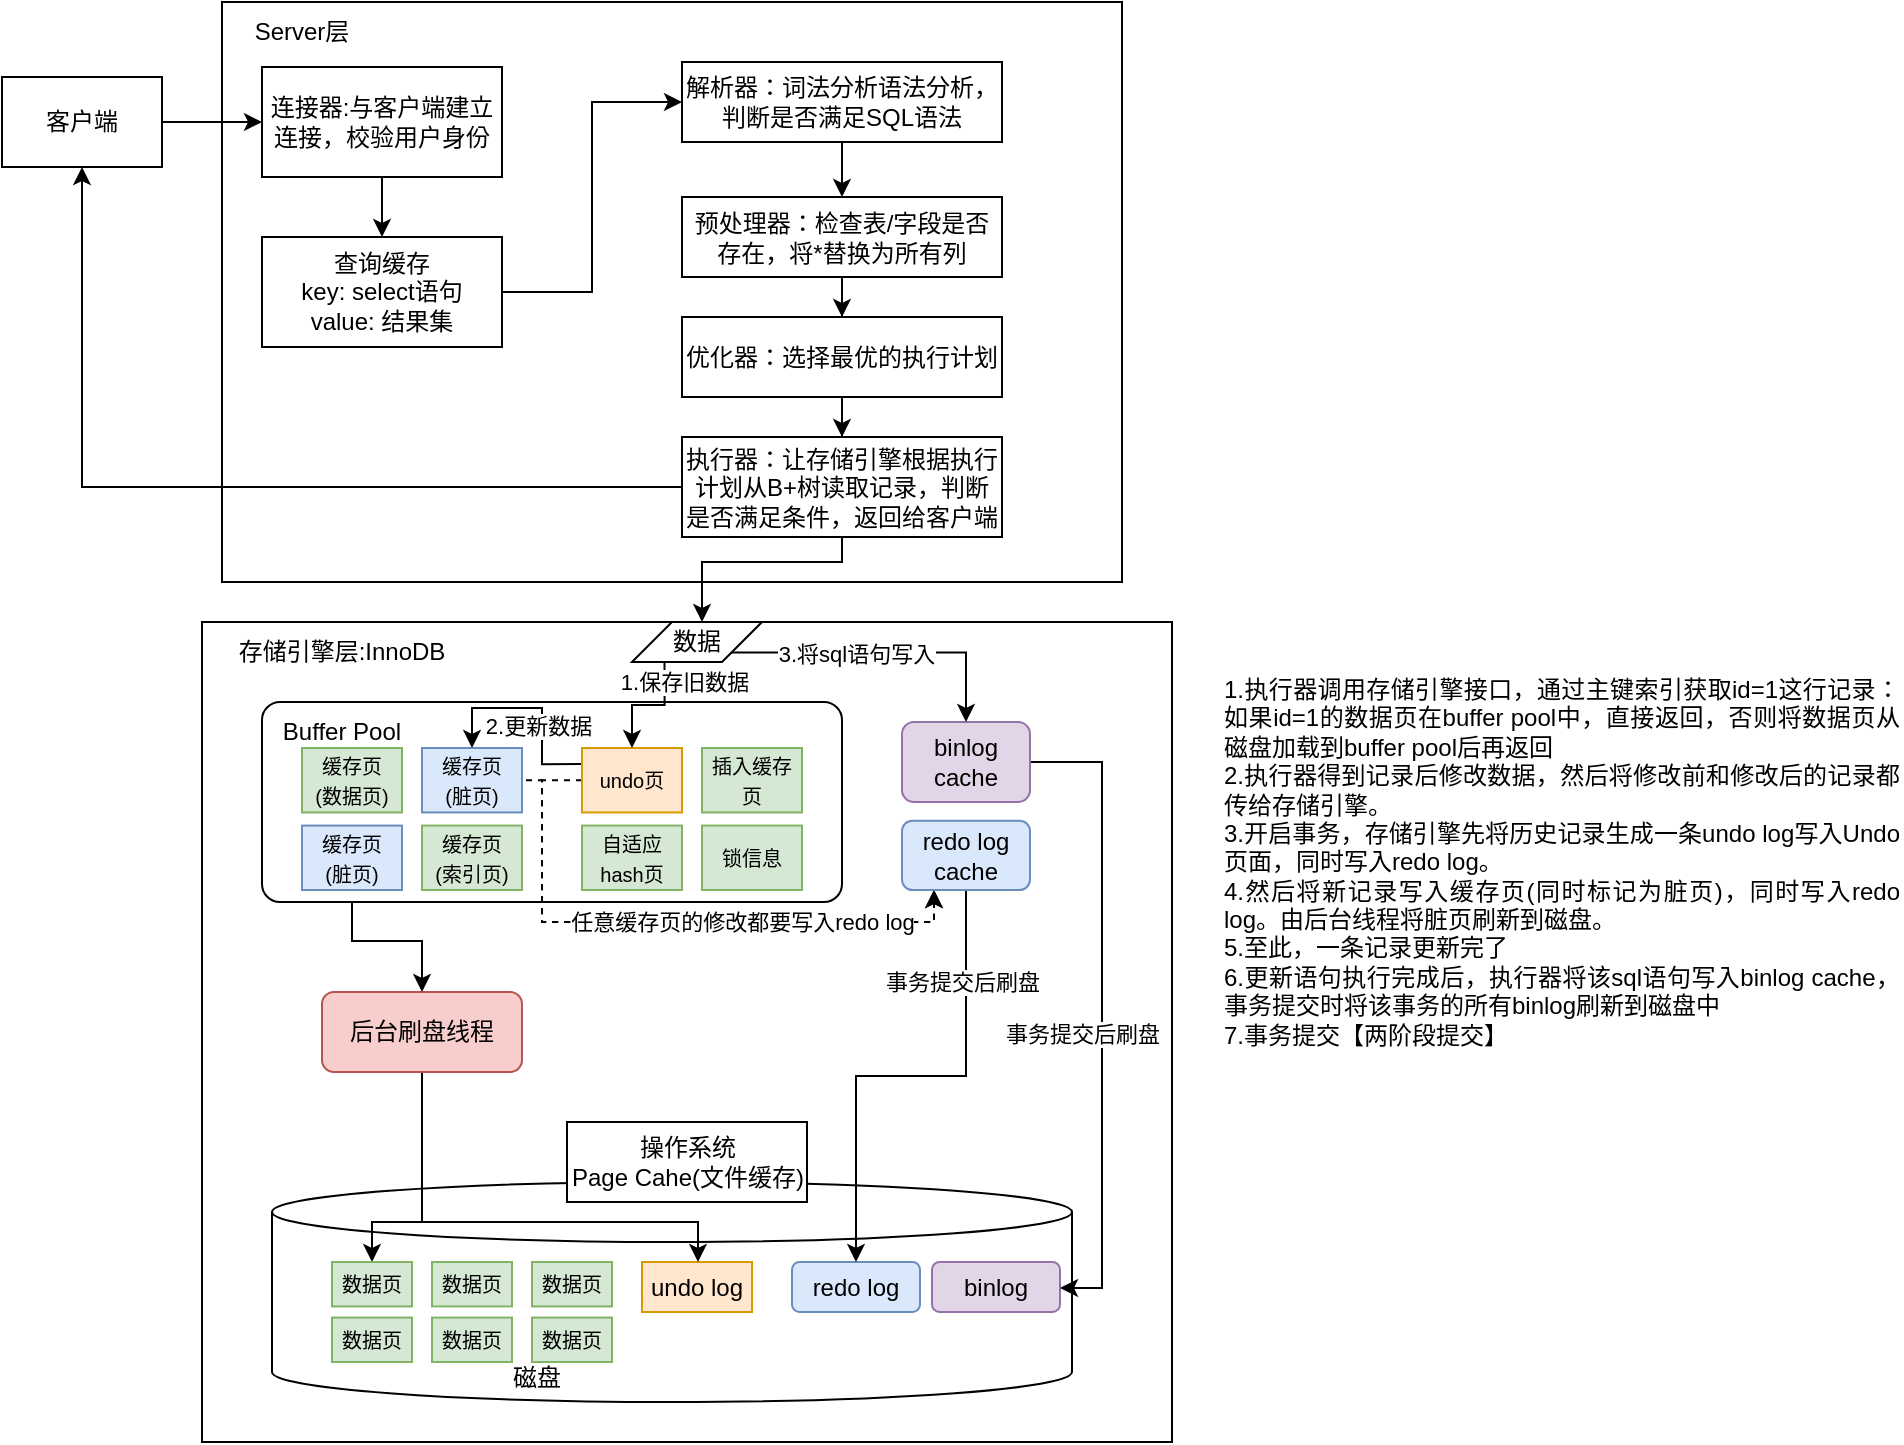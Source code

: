 <mxfile version="22.1.5" type="github">
  <diagram name="第 1 页" id="HqVkvYskfNYnTDdMrRLA">
    <mxGraphModel dx="1729" dy="462" grid="1" gridSize="10" guides="1" tooltips="1" connect="1" arrows="1" fold="1" page="1" pageScale="1" pageWidth="827" pageHeight="1169" math="0" shadow="0">
      <root>
        <mxCell id="0" />
        <mxCell id="1" parent="0" />
        <mxCell id="Hn--LBSwQNR10zAx2Buf-3" value="" style="rounded=0;whiteSpace=wrap;html=1;" parent="1" vertex="1">
          <mxGeometry x="60" y="10" width="450" height="290" as="geometry" />
        </mxCell>
        <mxCell id="Hn--LBSwQNR10zAx2Buf-4" value="" style="rounded=0;whiteSpace=wrap;html=1;" parent="1" vertex="1">
          <mxGeometry x="50" y="320" width="485" height="410" as="geometry" />
        </mxCell>
        <mxCell id="Hn--LBSwQNR10zAx2Buf-5" value="Server层" style="text;html=1;strokeColor=none;fillColor=none;align=center;verticalAlign=middle;whiteSpace=wrap;rounded=0;" parent="1" vertex="1">
          <mxGeometry x="70" y="10" width="60" height="30" as="geometry" />
        </mxCell>
        <mxCell id="Hn--LBSwQNR10zAx2Buf-6" value="存储引擎层:InnoDB" style="text;html=1;strokeColor=none;fillColor=none;align=center;verticalAlign=middle;whiteSpace=wrap;rounded=0;" parent="1" vertex="1">
          <mxGeometry x="65" y="320" width="110" height="30" as="geometry" />
        </mxCell>
        <mxCell id="jFpza9jx79DIbtN-fyIl-36" value="" style="edgeStyle=orthogonalEdgeStyle;rounded=0;orthogonalLoop=1;jettySize=auto;html=1;" edge="1" parent="1" source="Hn--LBSwQNR10zAx2Buf-7" target="jFpza9jx79DIbtN-fyIl-35">
          <mxGeometry relative="1" as="geometry" />
        </mxCell>
        <mxCell id="Hn--LBSwQNR10zAx2Buf-7" value="连接器:与客户端建立连接，校验用户身份" style="rounded=0;whiteSpace=wrap;html=1;" parent="1" vertex="1">
          <mxGeometry x="80" y="42.5" width="120" height="55" as="geometry" />
        </mxCell>
        <mxCell id="Hn--LBSwQNR10zAx2Buf-40" style="edgeStyle=orthogonalEdgeStyle;rounded=0;orthogonalLoop=1;jettySize=auto;html=1;exitX=1;exitY=0.5;exitDx=0;exitDy=0;entryX=0;entryY=0.5;entryDx=0;entryDy=0;" parent="1" source="Hn--LBSwQNR10zAx2Buf-8" target="Hn--LBSwQNR10zAx2Buf-7" edge="1">
          <mxGeometry relative="1" as="geometry" />
        </mxCell>
        <mxCell id="Hn--LBSwQNR10zAx2Buf-8" value="客户端" style="rounded=0;whiteSpace=wrap;html=1;" parent="1" vertex="1">
          <mxGeometry x="-50" y="47.5" width="80" height="45" as="geometry" />
        </mxCell>
        <mxCell id="Hn--LBSwQNR10zAx2Buf-10" value="" style="shape=cylinder3;whiteSpace=wrap;html=1;boundedLbl=1;backgroundOutline=1;size=15;" parent="1" vertex="1">
          <mxGeometry x="85" y="600" width="400" height="110" as="geometry" />
        </mxCell>
        <mxCell id="Hn--LBSwQNR10zAx2Buf-39" value="" style="edgeStyle=orthogonalEdgeStyle;rounded=0;orthogonalLoop=1;jettySize=auto;html=1;" parent="1" source="Hn--LBSwQNR10zAx2Buf-37" target="Hn--LBSwQNR10zAx2Buf-38" edge="1">
          <mxGeometry relative="1" as="geometry" />
        </mxCell>
        <mxCell id="Hn--LBSwQNR10zAx2Buf-37" value="解析器：词法分析语法分析，判断是否满足SQL语法" style="rounded=0;whiteSpace=wrap;html=1;" parent="1" vertex="1">
          <mxGeometry x="290" y="40" width="160" height="40" as="geometry" />
        </mxCell>
        <mxCell id="Hn--LBSwQNR10zAx2Buf-45" style="edgeStyle=orthogonalEdgeStyle;rounded=0;orthogonalLoop=1;jettySize=auto;html=1;" parent="1" source="Hn--LBSwQNR10zAx2Buf-38" target="Hn--LBSwQNR10zAx2Buf-42" edge="1">
          <mxGeometry relative="1" as="geometry" />
        </mxCell>
        <mxCell id="Hn--LBSwQNR10zAx2Buf-38" value="预处理器：检查表/字段是否存在，将*替换为所有列" style="whiteSpace=wrap;html=1;rounded=0;" parent="1" vertex="1">
          <mxGeometry x="290" y="107.5" width="160" height="40" as="geometry" />
        </mxCell>
        <mxCell id="Hn--LBSwQNR10zAx2Buf-46" style="edgeStyle=orthogonalEdgeStyle;rounded=0;orthogonalLoop=1;jettySize=auto;html=1;" parent="1" source="Hn--LBSwQNR10zAx2Buf-42" target="Hn--LBSwQNR10zAx2Buf-43" edge="1">
          <mxGeometry relative="1" as="geometry" />
        </mxCell>
        <mxCell id="Hn--LBSwQNR10zAx2Buf-42" value="优化器：选择最优的执行计划" style="whiteSpace=wrap;html=1;rounded=0;" parent="1" vertex="1">
          <mxGeometry x="290" y="167.5" width="160" height="40" as="geometry" />
        </mxCell>
        <mxCell id="Hn--LBSwQNR10zAx2Buf-48" style="edgeStyle=orthogonalEdgeStyle;rounded=0;orthogonalLoop=1;jettySize=auto;html=1;entryX=0.5;entryY=1;entryDx=0;entryDy=0;" parent="1" source="Hn--LBSwQNR10zAx2Buf-43" target="Hn--LBSwQNR10zAx2Buf-8" edge="1">
          <mxGeometry relative="1" as="geometry" />
        </mxCell>
        <mxCell id="Hn--LBSwQNR10zAx2Buf-43" value="执行器：让存储引擎根据执行计划从B+树读取记录，判断是否满足条件，返回给客户端" style="whiteSpace=wrap;html=1;rounded=0;" parent="1" vertex="1">
          <mxGeometry x="290" y="227.5" width="160" height="50" as="geometry" />
        </mxCell>
        <mxCell id="Hn--LBSwQNR10zAx2Buf-49" style="edgeStyle=orthogonalEdgeStyle;rounded=0;orthogonalLoop=1;jettySize=auto;html=1;" parent="1" source="Hn--LBSwQNR10zAx2Buf-43" edge="1">
          <mxGeometry relative="1" as="geometry">
            <mxPoint x="300" y="320" as="targetPoint" />
            <Array as="points">
              <mxPoint x="370" y="290" />
              <mxPoint x="300" y="290" />
            </Array>
          </mxGeometry>
        </mxCell>
        <mxCell id="jFpza9jx79DIbtN-fyIl-16" value="磁盘" style="text;html=1;strokeColor=none;fillColor=none;align=center;verticalAlign=middle;whiteSpace=wrap;rounded=0;" vertex="1" parent="1">
          <mxGeometry x="175" y="685" width="85" height="25" as="geometry" />
        </mxCell>
        <mxCell id="jFpza9jx79DIbtN-fyIl-17" value="redo log" style="rounded=1;whiteSpace=wrap;html=1;fillColor=#dae8fc;strokeColor=#6c8ebf;" vertex="1" parent="1">
          <mxGeometry x="345" y="640" width="64" height="25" as="geometry" />
        </mxCell>
        <mxCell id="jFpza9jx79DIbtN-fyIl-18" value="undo log" style="rounded=0;whiteSpace=wrap;html=1;fillColor=#ffe6cc;strokeColor=#d79b00;" vertex="1" parent="1">
          <mxGeometry x="270" y="640" width="55" height="25" as="geometry" />
        </mxCell>
        <mxCell id="jFpza9jx79DIbtN-fyIl-20" value="binlog" style="rounded=1;whiteSpace=wrap;html=1;fillColor=#e1d5e7;strokeColor=#9673a6;" vertex="1" parent="1">
          <mxGeometry x="415" y="640" width="64" height="25" as="geometry" />
        </mxCell>
        <mxCell id="jFpza9jx79DIbtN-fyIl-45" style="edgeStyle=orthogonalEdgeStyle;rounded=0;orthogonalLoop=1;jettySize=auto;html=1;entryX=0.5;entryY=0;entryDx=0;entryDy=0;" edge="1" parent="1" source="jFpza9jx79DIbtN-fyIl-23" target="jFpza9jx79DIbtN-fyIl-3">
          <mxGeometry relative="1" as="geometry">
            <Array as="points">
              <mxPoint x="160" y="620" />
              <mxPoint x="135" y="620" />
            </Array>
          </mxGeometry>
        </mxCell>
        <mxCell id="jFpza9jx79DIbtN-fyIl-72" style="edgeStyle=orthogonalEdgeStyle;rounded=0;orthogonalLoop=1;jettySize=auto;html=1;exitX=0.5;exitY=1;exitDx=0;exitDy=0;" edge="1" parent="1" source="jFpza9jx79DIbtN-fyIl-23" target="jFpza9jx79DIbtN-fyIl-18">
          <mxGeometry relative="1" as="geometry">
            <Array as="points">
              <mxPoint x="160" y="620" />
              <mxPoint x="298" y="620" />
            </Array>
          </mxGeometry>
        </mxCell>
        <mxCell id="jFpza9jx79DIbtN-fyIl-23" value="后台刷盘线程" style="rounded=1;whiteSpace=wrap;html=1;arcSize=15;fillColor=#f8cecc;strokeColor=#b85450;" vertex="1" parent="1">
          <mxGeometry x="110" y="505" width="100" height="40" as="geometry" />
        </mxCell>
        <mxCell id="jFpza9jx79DIbtN-fyIl-24" value="" style="group" vertex="1" connectable="0" parent="1">
          <mxGeometry x="115" y="640" width="140" height="50" as="geometry" />
        </mxCell>
        <mxCell id="jFpza9jx79DIbtN-fyIl-3" value="&lt;font style=&quot;font-size: 10px;&quot;&gt;数据页&lt;/font&gt;" style="rounded=0;whiteSpace=wrap;html=1;fillColor=#d5e8d4;strokeColor=#82b366;" vertex="1" parent="jFpza9jx79DIbtN-fyIl-24">
          <mxGeometry width="40" height="22.222" as="geometry" />
        </mxCell>
        <mxCell id="jFpza9jx79DIbtN-fyIl-4" value="&lt;font style=&quot;font-size: 10px;&quot;&gt;数据页&lt;/font&gt;" style="rounded=0;whiteSpace=wrap;html=1;fillColor=#d5e8d4;strokeColor=#82b366;" vertex="1" parent="jFpza9jx79DIbtN-fyIl-24">
          <mxGeometry x="50" width="40" height="22.222" as="geometry" />
        </mxCell>
        <mxCell id="jFpza9jx79DIbtN-fyIl-5" value="&lt;font style=&quot;font-size: 10px;&quot;&gt;数据页&lt;/font&gt;" style="rounded=0;whiteSpace=wrap;html=1;fillColor=#d5e8d4;strokeColor=#82b366;" vertex="1" parent="jFpza9jx79DIbtN-fyIl-24">
          <mxGeometry x="100" width="40" height="22.222" as="geometry" />
        </mxCell>
        <mxCell id="jFpza9jx79DIbtN-fyIl-12" value="&lt;font style=&quot;font-size: 10px;&quot;&gt;数据页&lt;/font&gt;" style="rounded=0;whiteSpace=wrap;html=1;fillColor=#d5e8d4;strokeColor=#82b366;" vertex="1" parent="jFpza9jx79DIbtN-fyIl-24">
          <mxGeometry y="27.778" width="40" height="22.222" as="geometry" />
        </mxCell>
        <mxCell id="jFpza9jx79DIbtN-fyIl-13" value="&lt;font style=&quot;font-size: 10px;&quot;&gt;数据页&lt;/font&gt;" style="rounded=0;whiteSpace=wrap;html=1;fillColor=#d5e8d4;strokeColor=#82b366;" vertex="1" parent="jFpza9jx79DIbtN-fyIl-24">
          <mxGeometry x="50" y="27.778" width="40" height="22.222" as="geometry" />
        </mxCell>
        <mxCell id="jFpza9jx79DIbtN-fyIl-14" value="&lt;font style=&quot;font-size: 10px;&quot;&gt;数据页&lt;/font&gt;" style="rounded=0;whiteSpace=wrap;html=1;fillColor=#d5e8d4;strokeColor=#82b366;" vertex="1" parent="jFpza9jx79DIbtN-fyIl-24">
          <mxGeometry x="100" y="27.778" width="40" height="22.222" as="geometry" />
        </mxCell>
        <mxCell id="jFpza9jx79DIbtN-fyIl-34" value="操作系统 &lt;br&gt;Page Cahe(文件缓存)" style="rounded=0;whiteSpace=wrap;html=1;" vertex="1" parent="1">
          <mxGeometry x="232.5" y="570" width="120" height="40" as="geometry" />
        </mxCell>
        <mxCell id="jFpza9jx79DIbtN-fyIl-39" style="edgeStyle=orthogonalEdgeStyle;rounded=0;orthogonalLoop=1;jettySize=auto;html=1;entryX=0;entryY=0.5;entryDx=0;entryDy=0;" edge="1" parent="1" source="jFpza9jx79DIbtN-fyIl-35" target="Hn--LBSwQNR10zAx2Buf-37">
          <mxGeometry relative="1" as="geometry" />
        </mxCell>
        <mxCell id="jFpza9jx79DIbtN-fyIl-35" value="查询缓存&lt;br&gt;key: select语句&lt;br&gt;value: 结果集" style="rounded=0;whiteSpace=wrap;html=1;" vertex="1" parent="1">
          <mxGeometry x="80" y="127.5" width="120" height="55" as="geometry" />
        </mxCell>
        <mxCell id="jFpza9jx79DIbtN-fyIl-44" style="edgeStyle=orthogonalEdgeStyle;rounded=0;orthogonalLoop=1;jettySize=auto;html=1;entryX=0.5;entryY=0;entryDx=0;entryDy=0;" edge="1" parent="1" source="jFpza9jx79DIbtN-fyIl-33" target="jFpza9jx79DIbtN-fyIl-23">
          <mxGeometry relative="1" as="geometry" />
        </mxCell>
        <mxCell id="jFpza9jx79DIbtN-fyIl-46" value="&lt;div style=&quot;text-align: justify;&quot;&gt;&lt;span style=&quot;background-color: initial;&quot;&gt;1.执行器调用存储引擎接口，通过主键索引获取id=1这行记录：如果id=1的数据页在buffer pool中，直接返回，否则将数据页从磁盘加载到buffer pool后再返回&lt;/span&gt;&lt;/div&gt;&lt;div style=&quot;text-align: justify;&quot;&gt;&lt;span style=&quot;background-color: initial;&quot;&gt;2.执行器得到记录后修改数据，然后将修改前和修改后的记录都传给存储引擎。&lt;/span&gt;&lt;/div&gt;&lt;div style=&quot;text-align: justify;&quot;&gt;&lt;span style=&quot;background-color: initial;&quot;&gt;3.开启事务，存储引擎先将历史记录生成一条undo log写入Undo页面，同时写入redo log。&lt;/span&gt;&lt;/div&gt;&lt;div style=&quot;text-align: justify;&quot;&gt;&lt;span style=&quot;background-color: initial;&quot;&gt;4.然后将新记录写入缓存页(同时标记为脏页)，同时写入redo log。由后台线程将脏页刷新到磁盘。&lt;/span&gt;&lt;/div&gt;&lt;div style=&quot;text-align: justify;&quot;&gt;&lt;span style=&quot;background-color: initial;&quot;&gt;5.至此，一条记录更新完了&lt;/span&gt;&lt;/div&gt;&lt;div style=&quot;text-align: justify;&quot;&gt;&lt;span style=&quot;background-color: initial;&quot;&gt;6.更新语句执行完成后，执行器将该sql语句写入binlog cache，事务提交时将该事务的所有binlog刷新到磁盘中&lt;/span&gt;&lt;/div&gt;&lt;div style=&quot;text-align: justify;&quot;&gt;&lt;span style=&quot;background-color: initial;&quot;&gt;7.事务提交【两阶段提交】&lt;/span&gt;&lt;/div&gt;" style="text;html=1;strokeColor=none;fillColor=none;align=center;verticalAlign=middle;whiteSpace=wrap;rounded=0;" vertex="1" parent="1">
          <mxGeometry x="560" y="340" width="340" height="200" as="geometry" />
        </mxCell>
        <mxCell id="jFpza9jx79DIbtN-fyIl-1" value="" style="rounded=1;whiteSpace=wrap;html=1;arcSize=9;" vertex="1" parent="1">
          <mxGeometry x="80" y="360" width="290" height="100" as="geometry" />
        </mxCell>
        <mxCell id="jFpza9jx79DIbtN-fyIl-27" value="&lt;font style=&quot;font-size: 10px;&quot;&gt;缓存页&lt;br&gt;(数据页)&lt;br&gt;&lt;/font&gt;" style="rounded=0;whiteSpace=wrap;html=1;fillColor=#d5e8d4;strokeColor=#82b366;" vertex="1" parent="1">
          <mxGeometry x="100" y="383" width="50" height="32.22" as="geometry" />
        </mxCell>
        <mxCell id="jFpza9jx79DIbtN-fyIl-65" style="edgeStyle=orthogonalEdgeStyle;rounded=0;orthogonalLoop=1;jettySize=auto;html=1;exitX=1;exitY=0.5;exitDx=0;exitDy=0;entryX=0.25;entryY=1;entryDx=0;entryDy=0;dashed=1;" edge="1" parent="1" target="jFpza9jx79DIbtN-fyIl-49">
          <mxGeometry relative="1" as="geometry">
            <mxPoint x="206" y="399.11" as="sourcePoint" />
            <mxPoint x="398" y="445.347" as="targetPoint" />
            <Array as="points">
              <mxPoint x="220" y="399" />
              <mxPoint x="220" y="470" />
              <mxPoint x="416" y="470" />
            </Array>
          </mxGeometry>
        </mxCell>
        <mxCell id="jFpza9jx79DIbtN-fyIl-28" value="&lt;font style=&quot;font-size: 10px;&quot;&gt;缓存页&lt;br&gt;(脏页)&lt;/font&gt;" style="rounded=0;whiteSpace=wrap;html=1;fillColor=#dae8fc;strokeColor=#6c8ebf;" vertex="1" parent="1">
          <mxGeometry x="160" y="383" width="50" height="32.22" as="geometry" />
        </mxCell>
        <mxCell id="jFpza9jx79DIbtN-fyIl-2" value="Buffer Pool" style="text;html=1;strokeColor=none;fillColor=none;align=center;verticalAlign=middle;whiteSpace=wrap;rounded=0;" vertex="1" parent="1">
          <mxGeometry x="80" y="360" width="80" height="30" as="geometry" />
        </mxCell>
        <mxCell id="jFpza9jx79DIbtN-fyIl-32" value="&lt;font style=&quot;font-size: 10px;&quot;&gt;缓存页&lt;br&gt;(索引页)&lt;br&gt;&lt;/font&gt;" style="rounded=0;whiteSpace=wrap;html=1;fillColor=#d5e8d4;strokeColor=#82b366;" vertex="1" parent="1">
          <mxGeometry x="160" y="421.78" width="50" height="32.22" as="geometry" />
        </mxCell>
        <mxCell id="jFpza9jx79DIbtN-fyIl-33" value="&lt;font style=&quot;font-size: 10px;&quot;&gt;缓存页&lt;br&gt;(脏页)&lt;/font&gt;" style="rounded=0;whiteSpace=wrap;html=1;fillColor=#dae8fc;strokeColor=#6c8ebf;" vertex="1" parent="1">
          <mxGeometry x="100" y="421.78" width="50" height="32.22" as="geometry" />
        </mxCell>
        <mxCell id="jFpza9jx79DIbtN-fyIl-62" style="edgeStyle=orthogonalEdgeStyle;rounded=0;orthogonalLoop=1;jettySize=auto;html=1;exitX=0;exitY=0.25;exitDx=0;exitDy=0;entryX=0.5;entryY=0;entryDx=0;entryDy=0;" edge="1" parent="1" source="jFpza9jx79DIbtN-fyIl-40" target="jFpza9jx79DIbtN-fyIl-28">
          <mxGeometry relative="1" as="geometry" />
        </mxCell>
        <mxCell id="jFpza9jx79DIbtN-fyIl-63" value="2.更新数据" style="edgeLabel;html=1;align=center;verticalAlign=middle;resizable=0;points=[];" vertex="1" connectable="0" parent="jFpza9jx79DIbtN-fyIl-62">
          <mxGeometry x="-0.236" y="2" relative="1" as="geometry">
            <mxPoint as="offset" />
          </mxGeometry>
        </mxCell>
        <mxCell id="jFpza9jx79DIbtN-fyIl-67" style="edgeStyle=orthogonalEdgeStyle;rounded=0;orthogonalLoop=1;jettySize=auto;html=1;exitX=0;exitY=0.5;exitDx=0;exitDy=0;entryX=0.25;entryY=1;entryDx=0;entryDy=0;dashed=1;" edge="1" parent="1" source="jFpza9jx79DIbtN-fyIl-40" target="jFpza9jx79DIbtN-fyIl-49">
          <mxGeometry relative="1" as="geometry">
            <Array as="points">
              <mxPoint x="220" y="399" />
              <mxPoint x="220" y="470" />
              <mxPoint x="416" y="470" />
            </Array>
          </mxGeometry>
        </mxCell>
        <mxCell id="jFpza9jx79DIbtN-fyIl-68" value="任意缓存页的修改都要写入redo log" style="edgeLabel;html=1;align=center;verticalAlign=middle;resizable=0;points=[];" vertex="1" connectable="0" parent="jFpza9jx79DIbtN-fyIl-67">
          <mxGeometry x="0.364" y="-3" relative="1" as="geometry">
            <mxPoint x="-16" y="-3" as="offset" />
          </mxGeometry>
        </mxCell>
        <mxCell id="jFpza9jx79DIbtN-fyIl-40" value="&lt;font style=&quot;font-size: 10px;&quot;&gt;undo页&lt;br&gt;&lt;/font&gt;" style="rounded=0;whiteSpace=wrap;html=1;fillColor=#ffe6cc;strokeColor=#d79b00;" vertex="1" parent="1">
          <mxGeometry x="240" y="383" width="50" height="32.22" as="geometry" />
        </mxCell>
        <mxCell id="jFpza9jx79DIbtN-fyIl-41" value="&lt;font style=&quot;font-size: 10px;&quot;&gt;插入缓存页&lt;br&gt;&lt;/font&gt;" style="rounded=0;whiteSpace=wrap;html=1;fillColor=#d5e8d4;strokeColor=#82b366;" vertex="1" parent="1">
          <mxGeometry x="300" y="383" width="50" height="32.22" as="geometry" />
        </mxCell>
        <mxCell id="jFpza9jx79DIbtN-fyIl-42" value="&lt;font style=&quot;font-size: 10px;&quot;&gt;自适应hash页&lt;br&gt;&lt;/font&gt;" style="rounded=0;whiteSpace=wrap;html=1;fillColor=#d5e8d4;strokeColor=#82b366;" vertex="1" parent="1">
          <mxGeometry x="240" y="421.78" width="50" height="32.22" as="geometry" />
        </mxCell>
        <mxCell id="jFpza9jx79DIbtN-fyIl-43" value="&lt;font style=&quot;font-size: 10px;&quot;&gt;锁信息&lt;br&gt;&lt;/font&gt;" style="rounded=0;whiteSpace=wrap;html=1;fillColor=#d5e8d4;strokeColor=#82b366;" vertex="1" parent="1">
          <mxGeometry x="300" y="421.78" width="50" height="32.22" as="geometry" />
        </mxCell>
        <mxCell id="jFpza9jx79DIbtN-fyIl-52" style="edgeStyle=orthogonalEdgeStyle;rounded=0;orthogonalLoop=1;jettySize=auto;html=1;" edge="1" parent="1" source="jFpza9jx79DIbtN-fyIl-47" target="jFpza9jx79DIbtN-fyIl-20">
          <mxGeometry relative="1" as="geometry">
            <Array as="points">
              <mxPoint x="500" y="390" />
              <mxPoint x="500" y="653" />
            </Array>
          </mxGeometry>
        </mxCell>
        <mxCell id="jFpza9jx79DIbtN-fyIl-54" value="事务提交后刷盘" style="edgeLabel;html=1;align=center;verticalAlign=middle;resizable=0;points=[];" vertex="1" connectable="0" parent="jFpza9jx79DIbtN-fyIl-52">
          <mxGeometry x="0.146" y="-1" relative="1" as="geometry">
            <mxPoint x="-9" y="-12" as="offset" />
          </mxGeometry>
        </mxCell>
        <mxCell id="jFpza9jx79DIbtN-fyIl-47" value="binlog cache" style="rounded=1;whiteSpace=wrap;html=1;fillColor=#e1d5e7;strokeColor=#9673a6;" vertex="1" parent="1">
          <mxGeometry x="400" y="370" width="64" height="40" as="geometry" />
        </mxCell>
        <mxCell id="jFpza9jx79DIbtN-fyIl-51" style="edgeStyle=orthogonalEdgeStyle;rounded=0;orthogonalLoop=1;jettySize=auto;html=1;" edge="1" parent="1" source="jFpza9jx79DIbtN-fyIl-49" target="jFpza9jx79DIbtN-fyIl-17">
          <mxGeometry relative="1" as="geometry" />
        </mxCell>
        <mxCell id="jFpza9jx79DIbtN-fyIl-53" value="事务提交后刷盘" style="edgeLabel;html=1;align=center;verticalAlign=middle;resizable=0;points=[];" vertex="1" connectable="0" parent="jFpza9jx79DIbtN-fyIl-51">
          <mxGeometry x="-0.01" y="2" relative="1" as="geometry">
            <mxPoint x="24" y="-49" as="offset" />
          </mxGeometry>
        </mxCell>
        <mxCell id="jFpza9jx79DIbtN-fyIl-49" value="redo log&lt;br&gt;cache" style="rounded=1;whiteSpace=wrap;html=1;fillColor=#dae8fc;strokeColor=#6c8ebf;" vertex="1" parent="1">
          <mxGeometry x="400" y="419.39" width="64" height="34.61" as="geometry" />
        </mxCell>
        <mxCell id="jFpza9jx79DIbtN-fyIl-57" style="edgeStyle=orthogonalEdgeStyle;rounded=0;orthogonalLoop=1;jettySize=auto;html=1;exitX=0.25;exitY=1;exitDx=0;exitDy=0;entryX=0.5;entryY=0;entryDx=0;entryDy=0;" edge="1" parent="1" source="jFpza9jx79DIbtN-fyIl-56" target="jFpza9jx79DIbtN-fyIl-40">
          <mxGeometry relative="1" as="geometry" />
        </mxCell>
        <mxCell id="jFpza9jx79DIbtN-fyIl-58" value="1.保存旧数据" style="edgeLabel;html=1;align=center;verticalAlign=middle;resizable=0;points=[];" vertex="1" connectable="0" parent="jFpza9jx79DIbtN-fyIl-57">
          <mxGeometry x="-0.438" y="-4" relative="1" as="geometry">
            <mxPoint x="13" y="-7" as="offset" />
          </mxGeometry>
        </mxCell>
        <mxCell id="jFpza9jx79DIbtN-fyIl-69" style="edgeStyle=orthogonalEdgeStyle;rounded=0;orthogonalLoop=1;jettySize=auto;html=1;exitX=1;exitY=1;exitDx=0;exitDy=0;" edge="1" parent="1" source="jFpza9jx79DIbtN-fyIl-56" target="jFpza9jx79DIbtN-fyIl-47">
          <mxGeometry relative="1" as="geometry" />
        </mxCell>
        <mxCell id="jFpza9jx79DIbtN-fyIl-70" value="3.将sql语句写入" style="edgeLabel;html=1;align=center;verticalAlign=middle;resizable=0;points=[];" vertex="1" connectable="0" parent="jFpza9jx79DIbtN-fyIl-69">
          <mxGeometry x="-0.145" y="-4" relative="1" as="geometry">
            <mxPoint x="-3" y="-4" as="offset" />
          </mxGeometry>
        </mxCell>
        <mxCell id="jFpza9jx79DIbtN-fyIl-56" value="数据" style="shape=parallelogram;perimeter=parallelogramPerimeter;whiteSpace=wrap;html=1;fixedSize=1;" vertex="1" parent="1">
          <mxGeometry x="265" y="320" width="65" height="20" as="geometry" />
        </mxCell>
      </root>
    </mxGraphModel>
  </diagram>
</mxfile>
